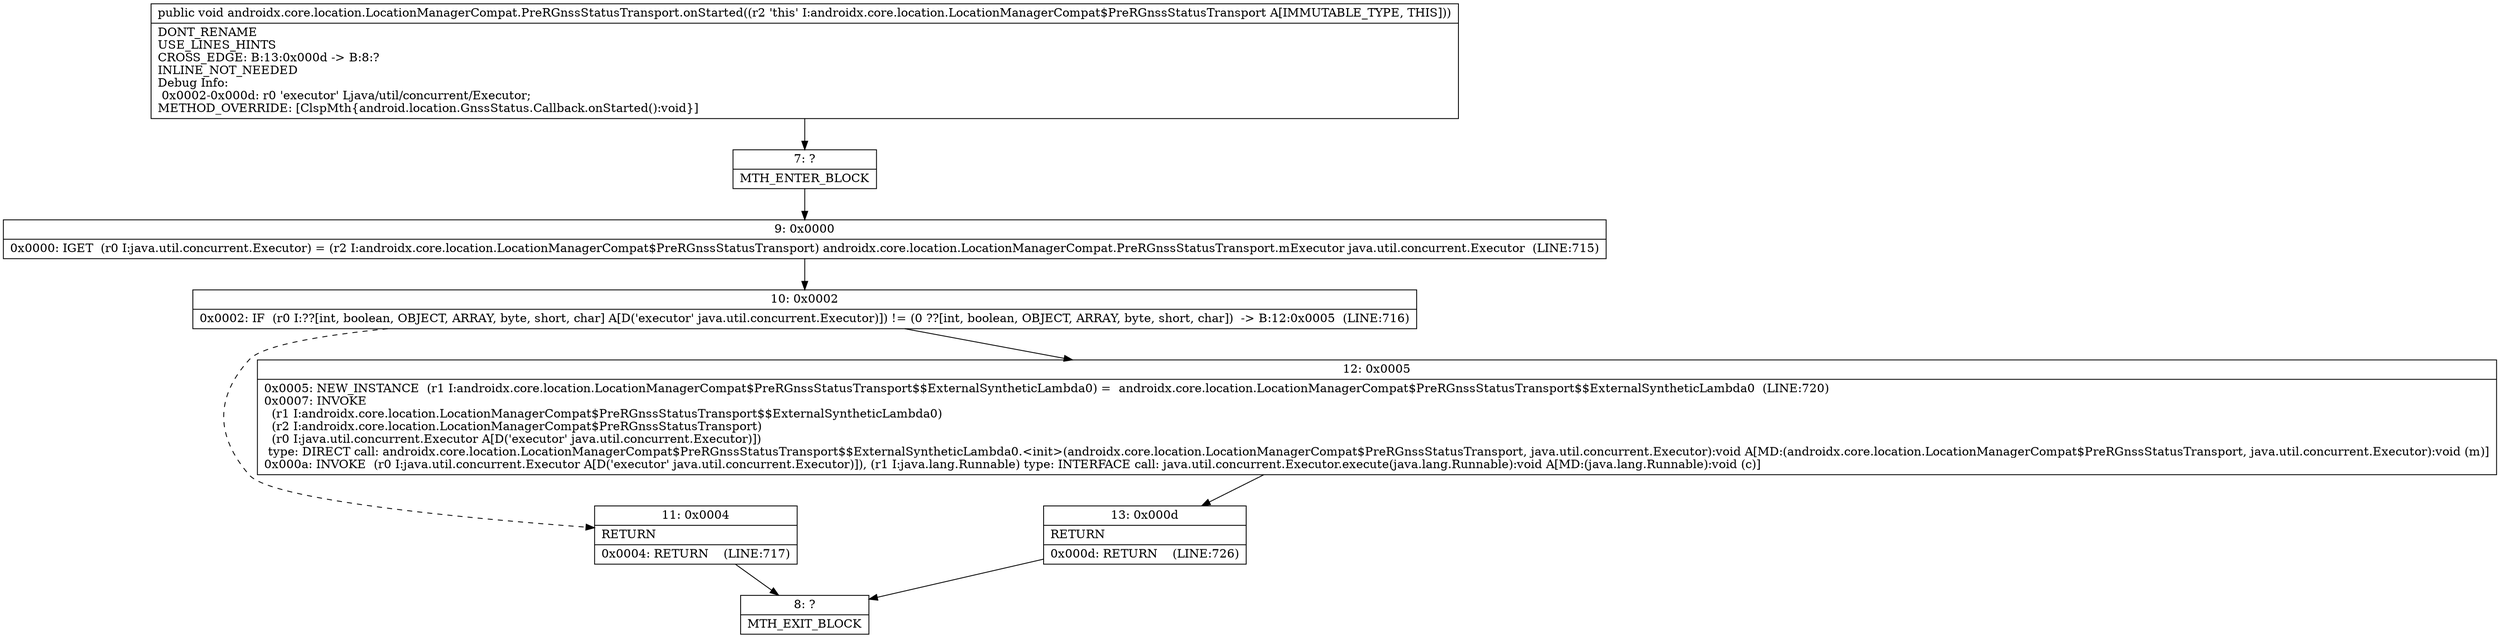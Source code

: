 digraph "CFG forandroidx.core.location.LocationManagerCompat.PreRGnssStatusTransport.onStarted()V" {
Node_7 [shape=record,label="{7\:\ ?|MTH_ENTER_BLOCK\l}"];
Node_9 [shape=record,label="{9\:\ 0x0000|0x0000: IGET  (r0 I:java.util.concurrent.Executor) = (r2 I:androidx.core.location.LocationManagerCompat$PreRGnssStatusTransport) androidx.core.location.LocationManagerCompat.PreRGnssStatusTransport.mExecutor java.util.concurrent.Executor  (LINE:715)\l}"];
Node_10 [shape=record,label="{10\:\ 0x0002|0x0002: IF  (r0 I:??[int, boolean, OBJECT, ARRAY, byte, short, char] A[D('executor' java.util.concurrent.Executor)]) != (0 ??[int, boolean, OBJECT, ARRAY, byte, short, char])  \-\> B:12:0x0005  (LINE:716)\l}"];
Node_11 [shape=record,label="{11\:\ 0x0004|RETURN\l|0x0004: RETURN    (LINE:717)\l}"];
Node_8 [shape=record,label="{8\:\ ?|MTH_EXIT_BLOCK\l}"];
Node_12 [shape=record,label="{12\:\ 0x0005|0x0005: NEW_INSTANCE  (r1 I:androidx.core.location.LocationManagerCompat$PreRGnssStatusTransport$$ExternalSyntheticLambda0) =  androidx.core.location.LocationManagerCompat$PreRGnssStatusTransport$$ExternalSyntheticLambda0  (LINE:720)\l0x0007: INVOKE  \l  (r1 I:androidx.core.location.LocationManagerCompat$PreRGnssStatusTransport$$ExternalSyntheticLambda0)\l  (r2 I:androidx.core.location.LocationManagerCompat$PreRGnssStatusTransport)\l  (r0 I:java.util.concurrent.Executor A[D('executor' java.util.concurrent.Executor)])\l type: DIRECT call: androidx.core.location.LocationManagerCompat$PreRGnssStatusTransport$$ExternalSyntheticLambda0.\<init\>(androidx.core.location.LocationManagerCompat$PreRGnssStatusTransport, java.util.concurrent.Executor):void A[MD:(androidx.core.location.LocationManagerCompat$PreRGnssStatusTransport, java.util.concurrent.Executor):void (m)]\l0x000a: INVOKE  (r0 I:java.util.concurrent.Executor A[D('executor' java.util.concurrent.Executor)]), (r1 I:java.lang.Runnable) type: INTERFACE call: java.util.concurrent.Executor.execute(java.lang.Runnable):void A[MD:(java.lang.Runnable):void (c)]\l}"];
Node_13 [shape=record,label="{13\:\ 0x000d|RETURN\l|0x000d: RETURN    (LINE:726)\l}"];
MethodNode[shape=record,label="{public void androidx.core.location.LocationManagerCompat.PreRGnssStatusTransport.onStarted((r2 'this' I:androidx.core.location.LocationManagerCompat$PreRGnssStatusTransport A[IMMUTABLE_TYPE, THIS]))  | DONT_RENAME\lUSE_LINES_HINTS\lCROSS_EDGE: B:13:0x000d \-\> B:8:?\lINLINE_NOT_NEEDED\lDebug Info:\l  0x0002\-0x000d: r0 'executor' Ljava\/util\/concurrent\/Executor;\lMETHOD_OVERRIDE: [ClspMth\{android.location.GnssStatus.Callback.onStarted():void\}]\l}"];
MethodNode -> Node_7;Node_7 -> Node_9;
Node_9 -> Node_10;
Node_10 -> Node_11[style=dashed];
Node_10 -> Node_12;
Node_11 -> Node_8;
Node_12 -> Node_13;
Node_13 -> Node_8;
}

